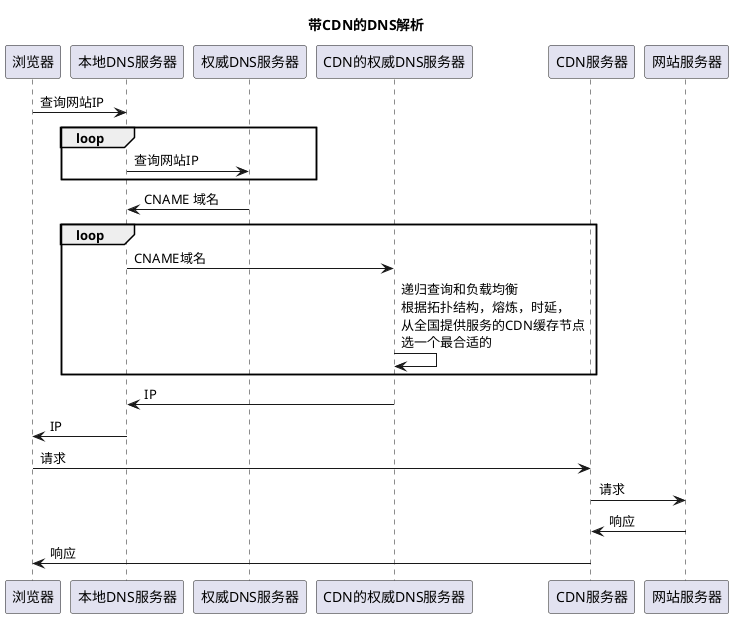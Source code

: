@startuml DNS-CDN

title 带CDN的DNS解析

浏览器 -> 本地DNS服务器 : 查询网站IP
loop
本地DNS服务器 -> 权威DNS服务器 : 查询网站IP
end 
本地DNS服务器 <- 权威DNS服务器 : CNAME 域名

loop
本地DNS服务器 -> CDN的权威DNS服务器 : CNAME域名
CDN的权威DNS服务器 -> CDN的权威DNS服务器 : 递归查询和负载均衡\n根据拓扑结构，熔炼，时延，\n从全国提供服务的CDN缓存节点\n选一个最合适的
end 
本地DNS服务器 <- CDN的权威DNS服务器 : IP
浏览器 <- 本地DNS服务器 : IP

浏览器 -> CDN服务器 : 请求
CDN服务器 -> 网站服务器 : 请求
CDN服务器 <- 网站服务器 : 响应
浏览器 <- CDN服务器 : 响应

@enduml